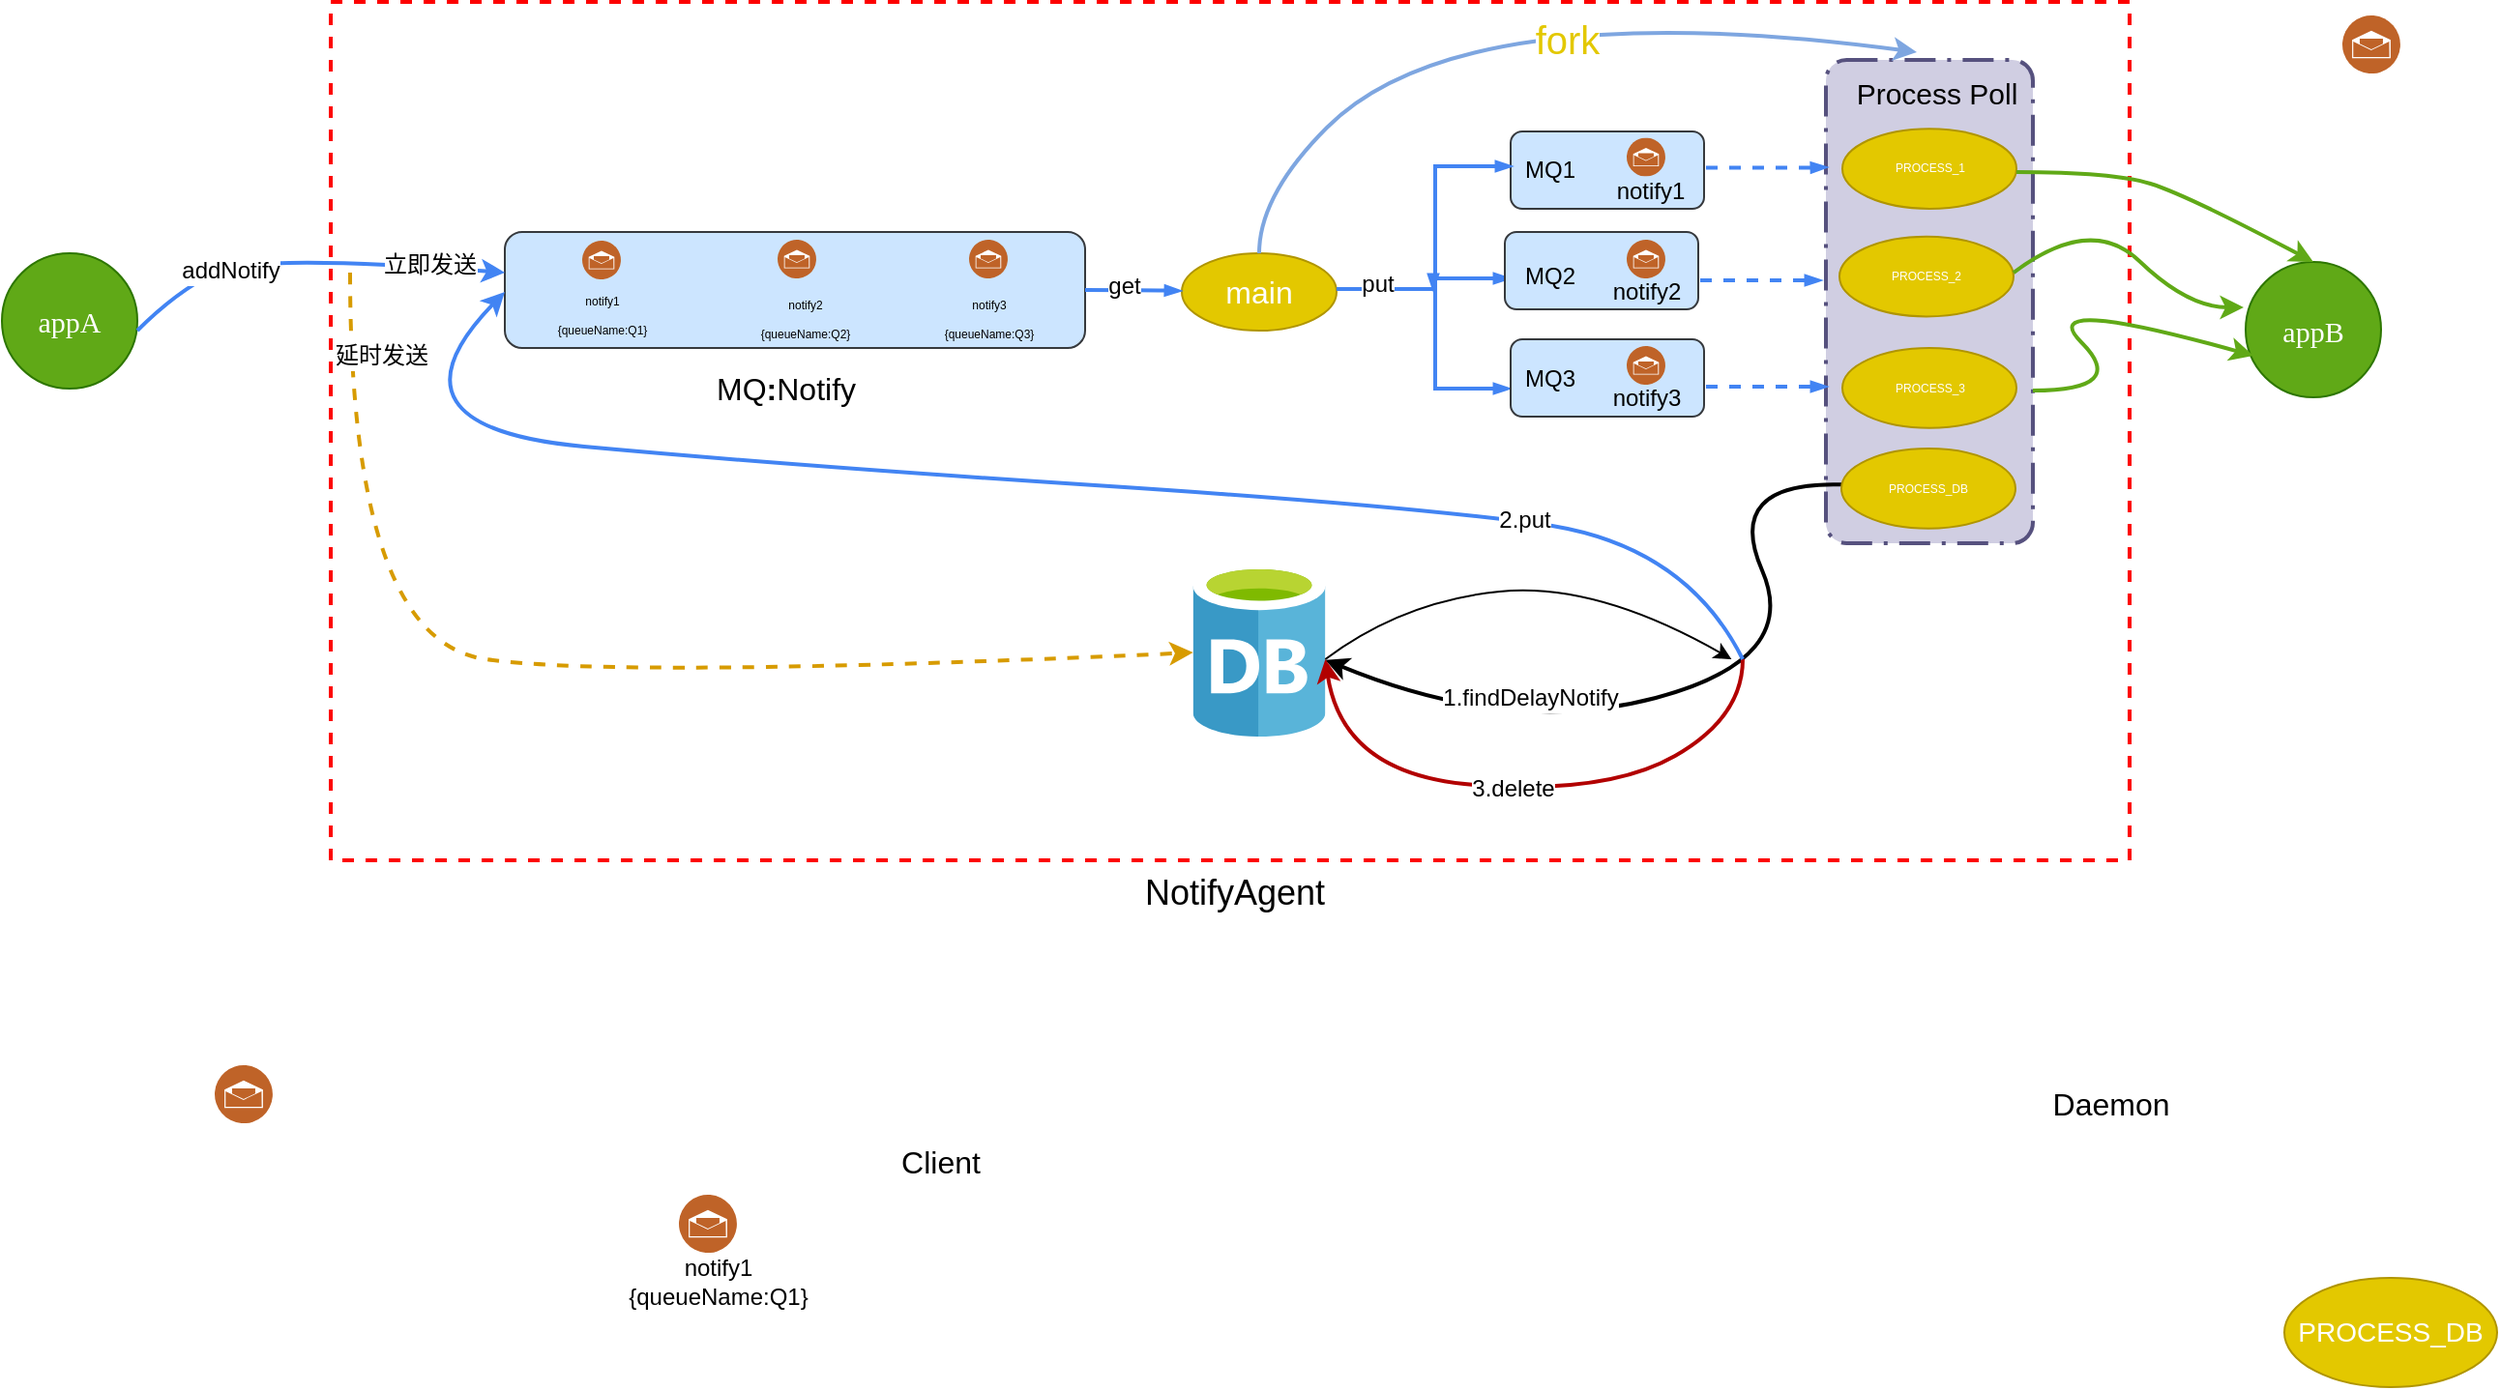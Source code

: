 <mxfile version="12.5.1" type="github">
  <diagram id="gYqOYC05eTUMbnPOUZzg" name="Page-1">
    <mxGraphModel dx="1765" dy="450" grid="1" gridSize="10" guides="1" tooltips="1" connect="1" arrows="1" fold="1" page="1" pageScale="1" pageWidth="827" pageHeight="1169" math="0" shadow="0">
      <root>
        <mxCell id="0"/>
        <mxCell id="1" parent="0"/>
        <mxCell id="Qmx-vTjYsITCvrtl_uVx-1" value="appA" style="ellipse;whiteSpace=wrap;html=1;aspect=fixed;fontFamily=Lucida Console;fontSize=15;fillColor=#60a917;strokeColor=#2D7600;fontColor=#ffffff;align=center;" parent="1" vertex="1">
          <mxGeometry x="-530" y="230" width="70" height="70" as="geometry"/>
        </mxCell>
        <mxCell id="Qmx-vTjYsITCvrtl_uVx-6" value="&lt;font style=&quot;font-size: 18px&quot;&gt;NotifyAgent&lt;/font&gt;" style="rounded=0;whiteSpace=wrap;html=1;absoluteArcSize=1;arcSize=0;strokeColor=#FD0000;fillColor=none;verticalAlign=top;align=center;spacingLeft=5;dashed=1;labelPosition=center;verticalLabelPosition=bottom;strokeWidth=2;" parent="1" vertex="1">
          <mxGeometry x="-360" y="100" width="930" height="444" as="geometry"/>
        </mxCell>
        <mxCell id="Qmx-vTjYsITCvrtl_uVx-7" value="" style="rounded=1;arcSize=10;dashed=1;strokeColor=#56517e;fillColor=#d0cee2;dashPattern=8 3 1 3;strokeWidth=2;align=center;" parent="1" vertex="1">
          <mxGeometry x="413" y="130" width="107" height="250" as="geometry"/>
        </mxCell>
        <mxCell id="Qmx-vTjYsITCvrtl_uVx-31" value="" style="aspect=fixed;perimeter=ellipsePerimeter;html=1;align=center;shadow=0;dashed=0;fontColor=#4277BB;labelBackgroundColor=#ffffff;fontSize=12;spacingTop=3;image;image=img/lib/ibm/social/messaging.svg;" parent="1" vertex="1">
          <mxGeometry x="-420" y="650" width="30" height="30" as="geometry"/>
        </mxCell>
        <mxCell id="hsNvUKS2LLJ66I7GdiUk-1" value="" style="rounded=1;whiteSpace=wrap;html=1;fillColor=#cce5ff;strokeColor=#36393d;" parent="1" vertex="1">
          <mxGeometry x="-270" y="219" width="300" height="60" as="geometry"/>
        </mxCell>
        <mxCell id="hsNvUKS2LLJ66I7GdiUk-4" value="" style="aspect=fixed;perimeter=ellipsePerimeter;html=1;align=center;shadow=0;dashed=0;fontColor=#4277BB;labelBackgroundColor=#ffffff;fontSize=12;spacingTop=3;image;image=img/lib/ibm/social/messaging.svg;" parent="1" vertex="1">
          <mxGeometry x="-230" y="223.5" width="20" height="20" as="geometry"/>
        </mxCell>
        <mxCell id="hsNvUKS2LLJ66I7GdiUk-5" value="MQ&lt;b&gt;:&lt;/b&gt;Notify" style="text;html=1;align=center;verticalAlign=middle;resizable=0;points=[];autosize=1;fontSize=16;" parent="1" vertex="1">
          <mxGeometry x="-170" y="289.68" width="90" height="20" as="geometry"/>
        </mxCell>
        <mxCell id="hsNvUKS2LLJ66I7GdiUk-11" value="Process Poll" style="text;html=1;align=center;verticalAlign=middle;resizable=0;points=[];autosize=1;fontSize=15;" parent="1" vertex="1">
          <mxGeometry x="420" y="137" width="100" height="20" as="geometry"/>
        </mxCell>
        <mxCell id="hsNvUKS2LLJ66I7GdiUk-13" value="Daemon&lt;br&gt;" style="text;html=1;align=center;verticalAlign=middle;resizable=0;points=[];autosize=1;fontSize=16;" parent="1" vertex="1">
          <mxGeometry x="520" y="660" width="80" height="20" as="geometry"/>
        </mxCell>
        <mxCell id="hsNvUKS2LLJ66I7GdiUk-14" value="Client&lt;br&gt;" style="text;html=1;align=center;verticalAlign=middle;resizable=0;points=[];autosize=1;fontSize=16;" parent="1" vertex="1">
          <mxGeometry x="-75" y="690" width="60" height="20" as="geometry"/>
        </mxCell>
        <mxCell id="hsNvUKS2LLJ66I7GdiUk-17" value="main" style="ellipse;whiteSpace=wrap;html=1;fontSize=16;fillColor=#e3c800;strokeColor=#B09500;fontColor=#ffffff;" parent="1" vertex="1">
          <mxGeometry x="80" y="230" width="80" height="40" as="geometry"/>
        </mxCell>
        <mxCell id="hsNvUKS2LLJ66I7GdiUk-18" value="&lt;font style=&quot;font-size: 6px&quot;&gt;notify1&lt;br style=&quot;font-size: 6px&quot;&gt;{queueName:Q1}&lt;/font&gt;" style="text;html=1;align=center;verticalAlign=middle;resizable=0;points=[];autosize=1;fontSize=12;" parent="1" vertex="1">
          <mxGeometry x="-275" y="244.5" width="110" height="30" as="geometry"/>
        </mxCell>
        <mxCell id="hsNvUKS2LLJ66I7GdiUk-28" value="" style="rounded=1;whiteSpace=wrap;html=1;fillColor=#cce5ff;strokeColor=#36393d;" parent="1" vertex="1">
          <mxGeometry x="250" y="167" width="100" height="40" as="geometry"/>
        </mxCell>
        <mxCell id="hsNvUKS2LLJ66I7GdiUk-30" value="notify1&lt;br style=&quot;font-size: 12px&quot;&gt;" style="text;html=1;align=center;verticalAlign=middle;resizable=0;points=[];autosize=1;fontSize=12;" parent="1" vertex="1">
          <mxGeometry x="297" y="188" width="50" height="20" as="geometry"/>
        </mxCell>
        <mxCell id="hsNvUKS2LLJ66I7GdiUk-32" value="" style="aspect=fixed;perimeter=ellipsePerimeter;html=1;align=center;shadow=0;dashed=0;fontColor=#4277BB;labelBackgroundColor=#ffffff;fontSize=12;spacingTop=3;image;image=img/lib/ibm/social/messaging.svg;" parent="1" vertex="1">
          <mxGeometry x="-180" y="717" width="30" height="30" as="geometry"/>
        </mxCell>
        <mxCell id="hsNvUKS2LLJ66I7GdiUk-33" value="notify1&lt;br style=&quot;font-size: 12px;&quot;&gt;{queueName:Q1}" style="text;html=1;align=center;verticalAlign=middle;resizable=0;points=[];autosize=1;fontSize=12;" parent="1" vertex="1">
          <mxGeometry x="-215" y="747" width="110" height="30" as="geometry"/>
        </mxCell>
        <mxCell id="hsNvUKS2LLJ66I7GdiUk-36" value="" style="edgeStyle=orthogonalEdgeStyle;fontSize=12;html=1;endArrow=blockThin;endFill=1;strokeWidth=2;endSize=4;startSize=4;dashed=0;strokeColor=#4284F3;curved=1;" parent="1" edge="1">
          <mxGeometry width="100" relative="1" as="geometry">
            <mxPoint x="30" y="249" as="sourcePoint"/>
            <mxPoint x="80" y="249.5" as="targetPoint"/>
            <Array as="points">
              <mxPoint x="60" y="249"/>
              <mxPoint x="60" y="249"/>
            </Array>
          </mxGeometry>
        </mxCell>
        <mxCell id="hsNvUKS2LLJ66I7GdiUk-41" value="get" style="text;html=1;align=center;verticalAlign=middle;resizable=0;points=[];labelBackgroundColor=#ffffff;fontSize=12;" parent="hsNvUKS2LLJ66I7GdiUk-36" vertex="1" connectable="0">
          <mxGeometry x="-0.24" y="3" relative="1" as="geometry">
            <mxPoint x="1" y="1" as="offset"/>
          </mxGeometry>
        </mxCell>
        <mxCell id="hsNvUKS2LLJ66I7GdiUk-46" value="" style="line;strokeWidth=2;direction=south;html=1;fontSize=12;align=left;fillColor=#dae8fc;strokeColor=#4284F3;" parent="1" vertex="1">
          <mxGeometry x="206" y="184" width="10" height="116" as="geometry"/>
        </mxCell>
        <mxCell id="hsNvUKS2LLJ66I7GdiUk-48" value="" style="edgeStyle=orthogonalEdgeStyle;fontSize=12;html=1;endArrow=blockThin;endFill=1;rounded=0;strokeWidth=2;endSize=4;startSize=4;dashed=0;strokeColor=#4284F3;" parent="1" edge="1">
          <mxGeometry width="100" relative="1" as="geometry">
            <mxPoint x="211" y="185" as="sourcePoint"/>
            <mxPoint x="251" y="185" as="targetPoint"/>
          </mxGeometry>
        </mxCell>
        <mxCell id="hsNvUKS2LLJ66I7GdiUk-55" value="MQ1" style="text;html=1;align=center;verticalAlign=middle;resizable=0;points=[];autosize=1;fontSize=12;" parent="1" vertex="1">
          <mxGeometry x="250" y="177" width="40" height="20" as="geometry"/>
        </mxCell>
        <mxCell id="hsNvUKS2LLJ66I7GdiUk-75" value="PROCESS_DB" style="ellipse;whiteSpace=wrap;html=1;fontSize=14;fillColor=#e3c800;strokeColor=#B09500;fontColor=#ffffff;" parent="1" vertex="1">
          <mxGeometry x="650" y="760" width="110" height="56.5" as="geometry"/>
        </mxCell>
        <mxCell id="hsNvUKS2LLJ66I7GdiUk-87" value="" style="edgeStyle=orthogonalEdgeStyle;fontSize=12;html=1;endArrow=blockThin;endFill=1;rounded=0;strokeWidth=2;endSize=4;startSize=4;dashed=1;strokeColor=#4284F3;" parent="1" edge="1">
          <mxGeometry width="100" relative="1" as="geometry">
            <mxPoint x="351" y="185.75" as="sourcePoint"/>
            <mxPoint x="414" y="185.5" as="targetPoint"/>
            <Array as="points">
              <mxPoint x="404" y="185.25"/>
              <mxPoint x="404" y="185.25"/>
            </Array>
          </mxGeometry>
        </mxCell>
        <mxCell id="c2yaWbXbYWqBO1YrnZRU-2" value="" style="aspect=fixed;html=1;points=[];align=center;image;fontSize=12;image=img/lib/mscae/Database_General.svg;" vertex="1" parent="1">
          <mxGeometry x="85.8" y="390" width="68.4" height="90" as="geometry"/>
        </mxCell>
        <mxCell id="c2yaWbXbYWqBO1YrnZRU-14" value="" style="curved=1;endArrow=classic;html=1;exitX=0;exitY=0.5;exitDx=0;exitDy=0;strokeWidth=2;" edge="1" parent="1">
          <mxGeometry width="50" height="50" relative="1" as="geometry">
            <mxPoint x="421.0" y="349.685" as="sourcePoint"/>
            <mxPoint x="154.2" y="440.329" as="targetPoint"/>
            <Array as="points">
              <mxPoint x="360" y="348"/>
              <mxPoint x="400" y="440"/>
              <mxPoint x="250" y="480"/>
            </Array>
          </mxGeometry>
        </mxCell>
        <mxCell id="c2yaWbXbYWqBO1YrnZRU-126" value="1.findDelayNotify" style="text;html=1;align=center;verticalAlign=middle;resizable=0;points=[];labelBackgroundColor=#ffffff;fontSize=12;fontColor=#000000;" vertex="1" connectable="0" parent="c2yaWbXbYWqBO1YrnZRU-14">
          <mxGeometry x="0.413" y="-1" relative="1" as="geometry">
            <mxPoint x="-8.67" y="-13.99" as="offset"/>
          </mxGeometry>
        </mxCell>
        <mxCell id="c2yaWbXbYWqBO1YrnZRU-16" value="" style="curved=1;endArrow=classic;html=1;fillColor=#e51400;strokeColor=#B20000;strokeWidth=2;" edge="1" parent="1">
          <mxGeometry width="50" height="50" relative="1" as="geometry">
            <mxPoint x="370" y="440" as="sourcePoint"/>
            <mxPoint x="154.2" y="440" as="targetPoint"/>
            <Array as="points">
              <mxPoint x="370" y="470"/>
              <mxPoint x="300" y="510"/>
              <mxPoint x="163" y="500"/>
            </Array>
          </mxGeometry>
        </mxCell>
        <mxCell id="c2yaWbXbYWqBO1YrnZRU-17" value="3.delete" style="text;html=1;align=center;verticalAlign=middle;resizable=0;points=[];labelBackgroundColor=#ffffff;" vertex="1" connectable="0" parent="c2yaWbXbYWqBO1YrnZRU-16">
          <mxGeometry x="-0.022" y="-1" relative="1" as="geometry">
            <mxPoint x="-8.62" y="0.71" as="offset"/>
          </mxGeometry>
        </mxCell>
        <mxCell id="c2yaWbXbYWqBO1YrnZRU-21" value="" style="curved=1;endArrow=classic;html=1;strokeColor=#4284F3;strokeWidth=2;" edge="1" parent="1">
          <mxGeometry width="50" height="50" relative="1" as="geometry">
            <mxPoint x="370" y="440" as="sourcePoint"/>
            <mxPoint x="-270" y="250" as="targetPoint"/>
            <Array as="points">
              <mxPoint x="340" y="380"/>
              <mxPoint x="190" y="360"/>
              <mxPoint x="-120" y="340"/>
              <mxPoint x="-338" y="320"/>
            </Array>
          </mxGeometry>
        </mxCell>
        <mxCell id="c2yaWbXbYWqBO1YrnZRU-30" value="2.put" style="text;html=1;align=center;verticalAlign=middle;resizable=0;points=[];labelBackgroundColor=#ffffff;" vertex="1" connectable="0" parent="c2yaWbXbYWqBO1YrnZRU-21">
          <mxGeometry x="-0.402" y="-2" relative="1" as="geometry">
            <mxPoint x="101.3" y="12.23" as="offset"/>
          </mxGeometry>
        </mxCell>
        <mxCell id="c2yaWbXbYWqBO1YrnZRU-25" value="" style="curved=1;endArrow=classic;html=1;strokeColor=#4284F3;strokeWidth=2;" edge="1" parent="1">
          <mxGeometry width="50" height="50" relative="1" as="geometry">
            <mxPoint x="-460" y="270" as="sourcePoint"/>
            <mxPoint x="-270" y="240" as="targetPoint"/>
            <Array as="points">
              <mxPoint x="-460" y="270"/>
              <mxPoint x="-440" y="250"/>
              <mxPoint x="-400" y="230"/>
            </Array>
          </mxGeometry>
        </mxCell>
        <mxCell id="c2yaWbXbYWqBO1YrnZRU-26" value="addNotify" style="text;html=1;align=center;verticalAlign=middle;resizable=0;points=[];labelBackgroundColor=#ffffff;" vertex="1" connectable="0" parent="c2yaWbXbYWqBO1YrnZRU-25">
          <mxGeometry x="-0.025" y="-1" relative="1" as="geometry">
            <mxPoint x="-38.34" y="5.42" as="offset"/>
          </mxGeometry>
        </mxCell>
        <mxCell id="c2yaWbXbYWqBO1YrnZRU-32" value="立即发送" style="text;html=1;align=center;verticalAlign=middle;resizable=0;points=[];labelBackgroundColor=#ffffff;" vertex="1" connectable="0" parent="c2yaWbXbYWqBO1YrnZRU-25">
          <mxGeometry x="0.447" y="-3" relative="1" as="geometry">
            <mxPoint x="17.03" y="-3" as="offset"/>
          </mxGeometry>
        </mxCell>
        <mxCell id="c2yaWbXbYWqBO1YrnZRU-33" value="" style="curved=1;endArrow=classic;html=1;strokeColor=#d79b00;fillColor=#ffcd28;dashed=1;gradientColor=#ffa500;fontStyle=1;fontSize=12;strokeWidth=2;" edge="1" parent="1" target="c2yaWbXbYWqBO1YrnZRU-2">
          <mxGeometry width="50" height="50" relative="1" as="geometry">
            <mxPoint x="-350" y="240" as="sourcePoint"/>
            <mxPoint x="-450" y="464" as="targetPoint"/>
            <Array as="points">
              <mxPoint x="-350" y="430"/>
              <mxPoint x="-210" y="450"/>
            </Array>
          </mxGeometry>
        </mxCell>
        <mxCell id="c2yaWbXbYWqBO1YrnZRU-34" value="延时发送" style="text;html=1;align=center;verticalAlign=middle;resizable=0;points=[];labelBackgroundColor=#ffffff;" vertex="1" connectable="0" parent="c2yaWbXbYWqBO1YrnZRU-33">
          <mxGeometry x="-0.769" y="2" relative="1" as="geometry">
            <mxPoint x="14" y="-29.75" as="offset"/>
          </mxGeometry>
        </mxCell>
        <mxCell id="c2yaWbXbYWqBO1YrnZRU-41" value="" style="aspect=fixed;perimeter=ellipsePerimeter;html=1;align=center;shadow=0;dashed=0;fontColor=#4277BB;labelBackgroundColor=#ffffff;fontSize=12;spacingTop=3;image;image=img/lib/ibm/social/messaging.svg;" vertex="1" parent="1">
          <mxGeometry x="680" y="107" width="30" height="30" as="geometry"/>
        </mxCell>
        <mxCell id="c2yaWbXbYWqBO1YrnZRU-51" value="" style="curved=1;endArrow=classic;html=1;strokeColor=#7EA6E0;fontStyle=1;horizontal=0;fontSize=12;exitX=0.5;exitY=0;exitDx=0;exitDy=0;strokeWidth=2;" edge="1" parent="1" source="hsNvUKS2LLJ66I7GdiUk-17">
          <mxGeometry width="50" height="50" relative="1" as="geometry">
            <mxPoint x="230" y="238.5" as="sourcePoint"/>
            <mxPoint x="460" y="126" as="targetPoint"/>
            <Array as="points">
              <mxPoint x="120" y="200"/>
              <mxPoint x="190" y="130"/>
              <mxPoint x="340" y="110"/>
            </Array>
          </mxGeometry>
        </mxCell>
        <mxCell id="c2yaWbXbYWqBO1YrnZRU-52" value="fork" style="text;html=1;align=center;verticalAlign=middle;resizable=0;points=[];labelBackgroundColor=#ffffff;fontSize=20;fontColor=#E3C800;" vertex="1" connectable="0" parent="c2yaWbXbYWqBO1YrnZRU-51">
          <mxGeometry x="0.144" y="-6" relative="1" as="geometry">
            <mxPoint x="-11.97" y="-4.4" as="offset"/>
          </mxGeometry>
        </mxCell>
        <mxCell id="c2yaWbXbYWqBO1YrnZRU-60" value="" style="aspect=fixed;perimeter=ellipsePerimeter;html=1;align=center;shadow=0;dashed=0;fontColor=#4277BB;labelBackgroundColor=#ffffff;fontSize=12;spacingTop=3;image;image=img/lib/ibm/social/messaging.svg;" vertex="1" parent="1">
          <mxGeometry x="-129" y="223" width="20" height="20" as="geometry"/>
        </mxCell>
        <mxCell id="c2yaWbXbYWqBO1YrnZRU-62" value="&lt;font style=&quot;font-size: 6px&quot;&gt;notify2&lt;br style=&quot;font-size: 6px&quot;&gt;{queueName:Q2}&lt;/font&gt;" style="text;html=1;align=center;verticalAlign=middle;resizable=0;points=[];autosize=1;fontSize=12;" vertex="1" parent="1">
          <mxGeometry x="-170" y="247" width="110" height="30" as="geometry"/>
        </mxCell>
        <mxCell id="c2yaWbXbYWqBO1YrnZRU-66" value="" style="aspect=fixed;perimeter=ellipsePerimeter;html=1;align=center;shadow=0;dashed=0;fontColor=#4277BB;labelBackgroundColor=#ffffff;fontSize=12;spacingTop=3;image;image=img/lib/ibm/social/messaging.svg;" vertex="1" parent="1">
          <mxGeometry x="-30" y="223" width="20" height="20" as="geometry"/>
        </mxCell>
        <mxCell id="c2yaWbXbYWqBO1YrnZRU-67" value="&lt;font style=&quot;font-size: 6px&quot;&gt;notify3&lt;br style=&quot;font-size: 6px&quot;&gt;{queueName:Q3}&lt;/font&gt;" style="text;html=1;align=center;verticalAlign=middle;resizable=0;points=[];autosize=1;fontSize=12;" vertex="1" parent="1">
          <mxGeometry x="-75" y="247" width="110" height="30" as="geometry"/>
        </mxCell>
        <mxCell id="c2yaWbXbYWqBO1YrnZRU-75" value="" style="aspect=fixed;perimeter=ellipsePerimeter;html=1;align=center;shadow=0;dashed=0;fontColor=#4277BB;labelBackgroundColor=#ffffff;fontSize=12;spacingTop=3;image;image=img/lib/ibm/social/messaging.svg;direction=east;" vertex="1" parent="1">
          <mxGeometry x="310" y="170.25" width="20" height="20" as="geometry"/>
        </mxCell>
        <mxCell id="c2yaWbXbYWqBO1YrnZRU-76" value="" style="edgeStyle=orthogonalEdgeStyle;fontSize=12;html=1;endArrow=blockThin;endFill=1;rounded=0;strokeWidth=2;endSize=4;startSize=4;dashed=0;strokeColor=#4284F3;" edge="1" parent="1">
          <mxGeometry width="100" relative="1" as="geometry">
            <mxPoint x="160" y="248.5" as="sourcePoint"/>
            <mxPoint x="210" y="249.5" as="targetPoint"/>
            <Array as="points">
              <mxPoint x="190" y="248.5"/>
              <mxPoint x="190" y="248.5"/>
            </Array>
          </mxGeometry>
        </mxCell>
        <mxCell id="c2yaWbXbYWqBO1YrnZRU-79" value="put" style="text;html=1;align=center;verticalAlign=middle;resizable=0;points=[];labelBackgroundColor=#ffffff;fontSize=12;" vertex="1" connectable="0" parent="1">
          <mxGeometry x="180" y="256" as="geometry">
            <mxPoint x="1" y="-10" as="offset"/>
          </mxGeometry>
        </mxCell>
        <mxCell id="c2yaWbXbYWqBO1YrnZRU-83" value="" style="edgeStyle=orthogonalEdgeStyle;fontSize=12;html=1;endArrow=blockThin;endFill=1;rounded=0;strokeWidth=2;endSize=4;startSize=4;dashed=0;strokeColor=#4284F3;" edge="1" parent="1">
          <mxGeometry width="100" relative="1" as="geometry">
            <mxPoint x="210" y="243" as="sourcePoint"/>
            <mxPoint x="250" y="243" as="targetPoint"/>
          </mxGeometry>
        </mxCell>
        <mxCell id="c2yaWbXbYWqBO1YrnZRU-84" value="" style="edgeStyle=orthogonalEdgeStyle;fontSize=12;html=1;endArrow=blockThin;endFill=1;rounded=0;strokeWidth=2;endSize=4;startSize=4;dashed=0;strokeColor=#4284F3;" edge="1" parent="1">
          <mxGeometry width="100" relative="1" as="geometry">
            <mxPoint x="210" y="300" as="sourcePoint"/>
            <mxPoint x="250" y="300" as="targetPoint"/>
          </mxGeometry>
        </mxCell>
        <mxCell id="c2yaWbXbYWqBO1YrnZRU-88" value="" style="rounded=1;whiteSpace=wrap;html=1;fillColor=#cce5ff;strokeColor=#36393d;" vertex="1" parent="1">
          <mxGeometry x="247" y="219" width="100" height="40" as="geometry"/>
        </mxCell>
        <mxCell id="c2yaWbXbYWqBO1YrnZRU-89" value="" style="rounded=1;whiteSpace=wrap;html=1;fillColor=#cce5ff;strokeColor=#36393d;" vertex="1" parent="1">
          <mxGeometry x="250" y="274.5" width="100" height="40" as="geometry"/>
        </mxCell>
        <mxCell id="c2yaWbXbYWqBO1YrnZRU-90" value="MQ2" style="text;html=1;align=center;verticalAlign=middle;resizable=0;points=[];autosize=1;fontSize=12;" vertex="1" parent="1">
          <mxGeometry x="250" y="232" width="40" height="20" as="geometry"/>
        </mxCell>
        <mxCell id="c2yaWbXbYWqBO1YrnZRU-91" value="MQ3" style="text;html=1;align=center;verticalAlign=middle;resizable=0;points=[];autosize=1;fontSize=12;" vertex="1" parent="1">
          <mxGeometry x="250" y="284.5" width="40" height="20" as="geometry"/>
        </mxCell>
        <mxCell id="c2yaWbXbYWqBO1YrnZRU-92" value="" style="aspect=fixed;perimeter=ellipsePerimeter;html=1;align=center;shadow=0;dashed=0;fontColor=#4277BB;labelBackgroundColor=#ffffff;fontSize=12;spacingTop=3;image;image=img/lib/ibm/social/messaging.svg;direction=east;" vertex="1" parent="1">
          <mxGeometry x="310" y="223" width="20" height="20" as="geometry"/>
        </mxCell>
        <mxCell id="c2yaWbXbYWqBO1YrnZRU-93" value="" style="aspect=fixed;perimeter=ellipsePerimeter;html=1;align=center;shadow=0;dashed=0;fontColor=#4277BB;labelBackgroundColor=#ffffff;fontSize=12;spacingTop=3;image;image=img/lib/ibm/social/messaging.svg;direction=east;" vertex="1" parent="1">
          <mxGeometry x="310" y="278" width="20" height="20" as="geometry"/>
        </mxCell>
        <mxCell id="c2yaWbXbYWqBO1YrnZRU-94" value="notify2" style="text;html=1;align=center;verticalAlign=middle;resizable=0;points=[];autosize=1;fontSize=12;" vertex="1" parent="1">
          <mxGeometry x="295" y="240" width="50" height="20" as="geometry"/>
        </mxCell>
        <mxCell id="c2yaWbXbYWqBO1YrnZRU-95" value="notify3" style="text;html=1;align=center;verticalAlign=middle;resizable=0;points=[];autosize=1;fontSize=12;" vertex="1" parent="1">
          <mxGeometry x="295" y="294.5" width="50" height="20" as="geometry"/>
        </mxCell>
        <mxCell id="c2yaWbXbYWqBO1YrnZRU-96" value="" style="edgeStyle=orthogonalEdgeStyle;fontSize=12;html=1;endArrow=blockThin;endFill=1;rounded=0;strokeWidth=2;endSize=4;startSize=4;dashed=1;strokeColor=#4284F3;" edge="1" parent="1">
          <mxGeometry width="100" relative="1" as="geometry">
            <mxPoint x="348" y="244" as="sourcePoint"/>
            <mxPoint x="411" y="244" as="targetPoint"/>
            <Array as="points">
              <mxPoint x="401" y="243.25"/>
              <mxPoint x="401" y="243.25"/>
            </Array>
          </mxGeometry>
        </mxCell>
        <mxCell id="c2yaWbXbYWqBO1YrnZRU-98" value="" style="edgeStyle=orthogonalEdgeStyle;fontSize=12;html=1;endArrow=blockThin;endFill=1;rounded=0;strokeWidth=2;endSize=4;startSize=4;dashed=1;strokeColor=#4284F3;" edge="1" parent="1">
          <mxGeometry width="100" relative="1" as="geometry">
            <mxPoint x="351" y="299" as="sourcePoint"/>
            <mxPoint x="414" y="299" as="targetPoint"/>
            <Array as="points">
              <mxPoint x="404" y="298.25"/>
              <mxPoint x="404" y="298.25"/>
            </Array>
          </mxGeometry>
        </mxCell>
        <mxCell id="c2yaWbXbYWqBO1YrnZRU-107" value="appB" style="ellipse;whiteSpace=wrap;html=1;aspect=fixed;fontFamily=Lucida Console;fontSize=15;fillColor=#60a917;strokeColor=#2D7600;fontColor=#ffffff;align=center;" vertex="1" parent="1">
          <mxGeometry x="630" y="234.5" width="70" height="70" as="geometry"/>
        </mxCell>
        <mxCell id="c2yaWbXbYWqBO1YrnZRU-120" value="PROCESS_DB" style="ellipse;whiteSpace=wrap;html=1;fontSize=6;fillColor=#e3c800;strokeColor=#B09500;fontColor=#ffffff;" vertex="1" parent="1">
          <mxGeometry x="421" y="331" width="90" height="41.37" as="geometry"/>
        </mxCell>
        <mxCell id="c2yaWbXbYWqBO1YrnZRU-121" value="PROCESS_1" style="ellipse;whiteSpace=wrap;html=1;fontSize=6;fillColor=#e3c800;strokeColor=#B09500;fontColor=#ffffff;" vertex="1" parent="1">
          <mxGeometry x="421.5" y="165.57" width="90" height="41.37" as="geometry"/>
        </mxCell>
        <mxCell id="c2yaWbXbYWqBO1YrnZRU-122" value="PROCESS_2" style="ellipse;whiteSpace=wrap;html=1;fontSize=6;fillColor=#e3c800;strokeColor=#B09500;fontColor=#ffffff;" vertex="1" parent="1">
          <mxGeometry x="420" y="221.32" width="90" height="41.37" as="geometry"/>
        </mxCell>
        <mxCell id="c2yaWbXbYWqBO1YrnZRU-123" value="PROCESS_3" style="ellipse;whiteSpace=wrap;html=1;fontSize=6;fillColor=#e3c800;strokeColor=#B09500;fontColor=#ffffff;" vertex="1" parent="1">
          <mxGeometry x="421.5" y="279" width="90" height="41.37" as="geometry"/>
        </mxCell>
        <mxCell id="c2yaWbXbYWqBO1YrnZRU-124" value="" style="curved=1;endArrow=classic;html=1;strokeColor=#000000;strokeWidth=1;fontSize=12;fontColor=#E3C800;" edge="1" parent="1">
          <mxGeometry width="50" height="50" relative="1" as="geometry">
            <mxPoint x="154.2" y="440" as="sourcePoint"/>
            <mxPoint x="364.2" y="440" as="targetPoint"/>
            <Array as="points">
              <mxPoint x="154.2" y="440"/>
              <mxPoint x="194.2" y="410"/>
              <mxPoint x="294.2" y="400"/>
            </Array>
          </mxGeometry>
        </mxCell>
        <mxCell id="c2yaWbXbYWqBO1YrnZRU-128" value="" style="curved=1;endArrow=classic;html=1;strokeColor=#60A917;strokeWidth=2;fontSize=12;fontColor=#000000;exitX=1;exitY=0.452;exitDx=0;exitDy=0;exitPerimeter=0;" edge="1" parent="1" source="c2yaWbXbYWqBO1YrnZRU-122">
          <mxGeometry width="50" height="50" relative="1" as="geometry">
            <mxPoint x="514" y="247.5" as="sourcePoint"/>
            <mxPoint x="629" y="258" as="targetPoint"/>
            <Array as="points">
              <mxPoint x="550" y="210"/>
              <mxPoint x="600" y="258"/>
            </Array>
          </mxGeometry>
        </mxCell>
        <mxCell id="c2yaWbXbYWqBO1YrnZRU-129" value="" style="curved=1;endArrow=classic;html=1;strokeColor=#60A917;strokeWidth=2;fontSize=12;fontColor=#000000;entryX=0.5;entryY=0;entryDx=0;entryDy=0;" edge="1" parent="1" target="c2yaWbXbYWqBO1YrnZRU-107">
          <mxGeometry width="50" height="50" relative="1" as="geometry">
            <mxPoint x="511.5" y="188" as="sourcePoint"/>
            <mxPoint x="561.5" y="138" as="targetPoint"/>
            <Array as="points">
              <mxPoint x="561.5" y="188"/>
              <mxPoint x="600" y="200"/>
            </Array>
          </mxGeometry>
        </mxCell>
        <mxCell id="c2yaWbXbYWqBO1YrnZRU-130" value="" style="curved=1;endArrow=classic;html=1;strokeColor=#60A917;strokeWidth=2;fontSize=12;fontColor=#000000;entryX=0.057;entryY=0.693;entryDx=0;entryDy=0;entryPerimeter=0;" edge="1" parent="1" target="c2yaWbXbYWqBO1YrnZRU-107">
          <mxGeometry width="50" height="50" relative="1" as="geometry">
            <mxPoint x="520" y="301" as="sourcePoint"/>
            <mxPoint x="570" y="251" as="targetPoint"/>
            <Array as="points">
              <mxPoint x="570" y="301"/>
              <mxPoint x="520" y="251"/>
            </Array>
          </mxGeometry>
        </mxCell>
      </root>
    </mxGraphModel>
  </diagram>
</mxfile>
